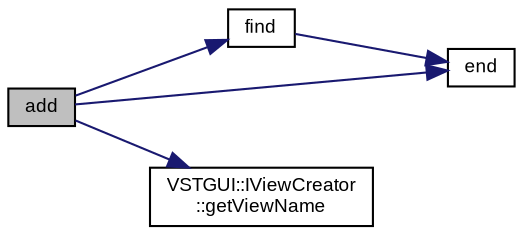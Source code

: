 digraph "add"
{
  bgcolor="transparent";
  edge [fontname="Arial",fontsize="9",labelfontname="Arial",labelfontsize="9"];
  node [fontname="Arial",fontsize="9",shape=record];
  rankdir="LR";
  Node1 [label="add",height=0.2,width=0.4,color="black", fillcolor="grey75", style="filled" fontcolor="black"];
  Node1 -> Node2 [color="midnightblue",fontsize="9",style="solid",fontname="Arial"];
  Node2 [label="find",height=0.2,width=0.4,color="black",URL="$class_v_s_t_g_u_i_1_1_view_creator_registry.html#a456e9326447da4f5fa892b4bc88e4605"];
  Node2 -> Node3 [color="midnightblue",fontsize="9",style="solid",fontname="Arial"];
  Node3 [label="end",height=0.2,width=0.4,color="black",URL="$class_v_s_t_g_u_i_1_1_view_creator_registry.html#a75fa10ba64b3954a6f9b55a49b3766e2"];
  Node1 -> Node4 [color="midnightblue",fontsize="9",style="solid",fontname="Arial"];
  Node4 [label="VSTGUI::IViewCreator\l::getViewName",height=0.2,width=0.4,color="black",URL="$class_v_s_t_g_u_i_1_1_i_view_creator.html#a830487211ccaa899a8fca67c09e5de6b"];
  Node1 -> Node3 [color="midnightblue",fontsize="9",style="solid",fontname="Arial"];
}
